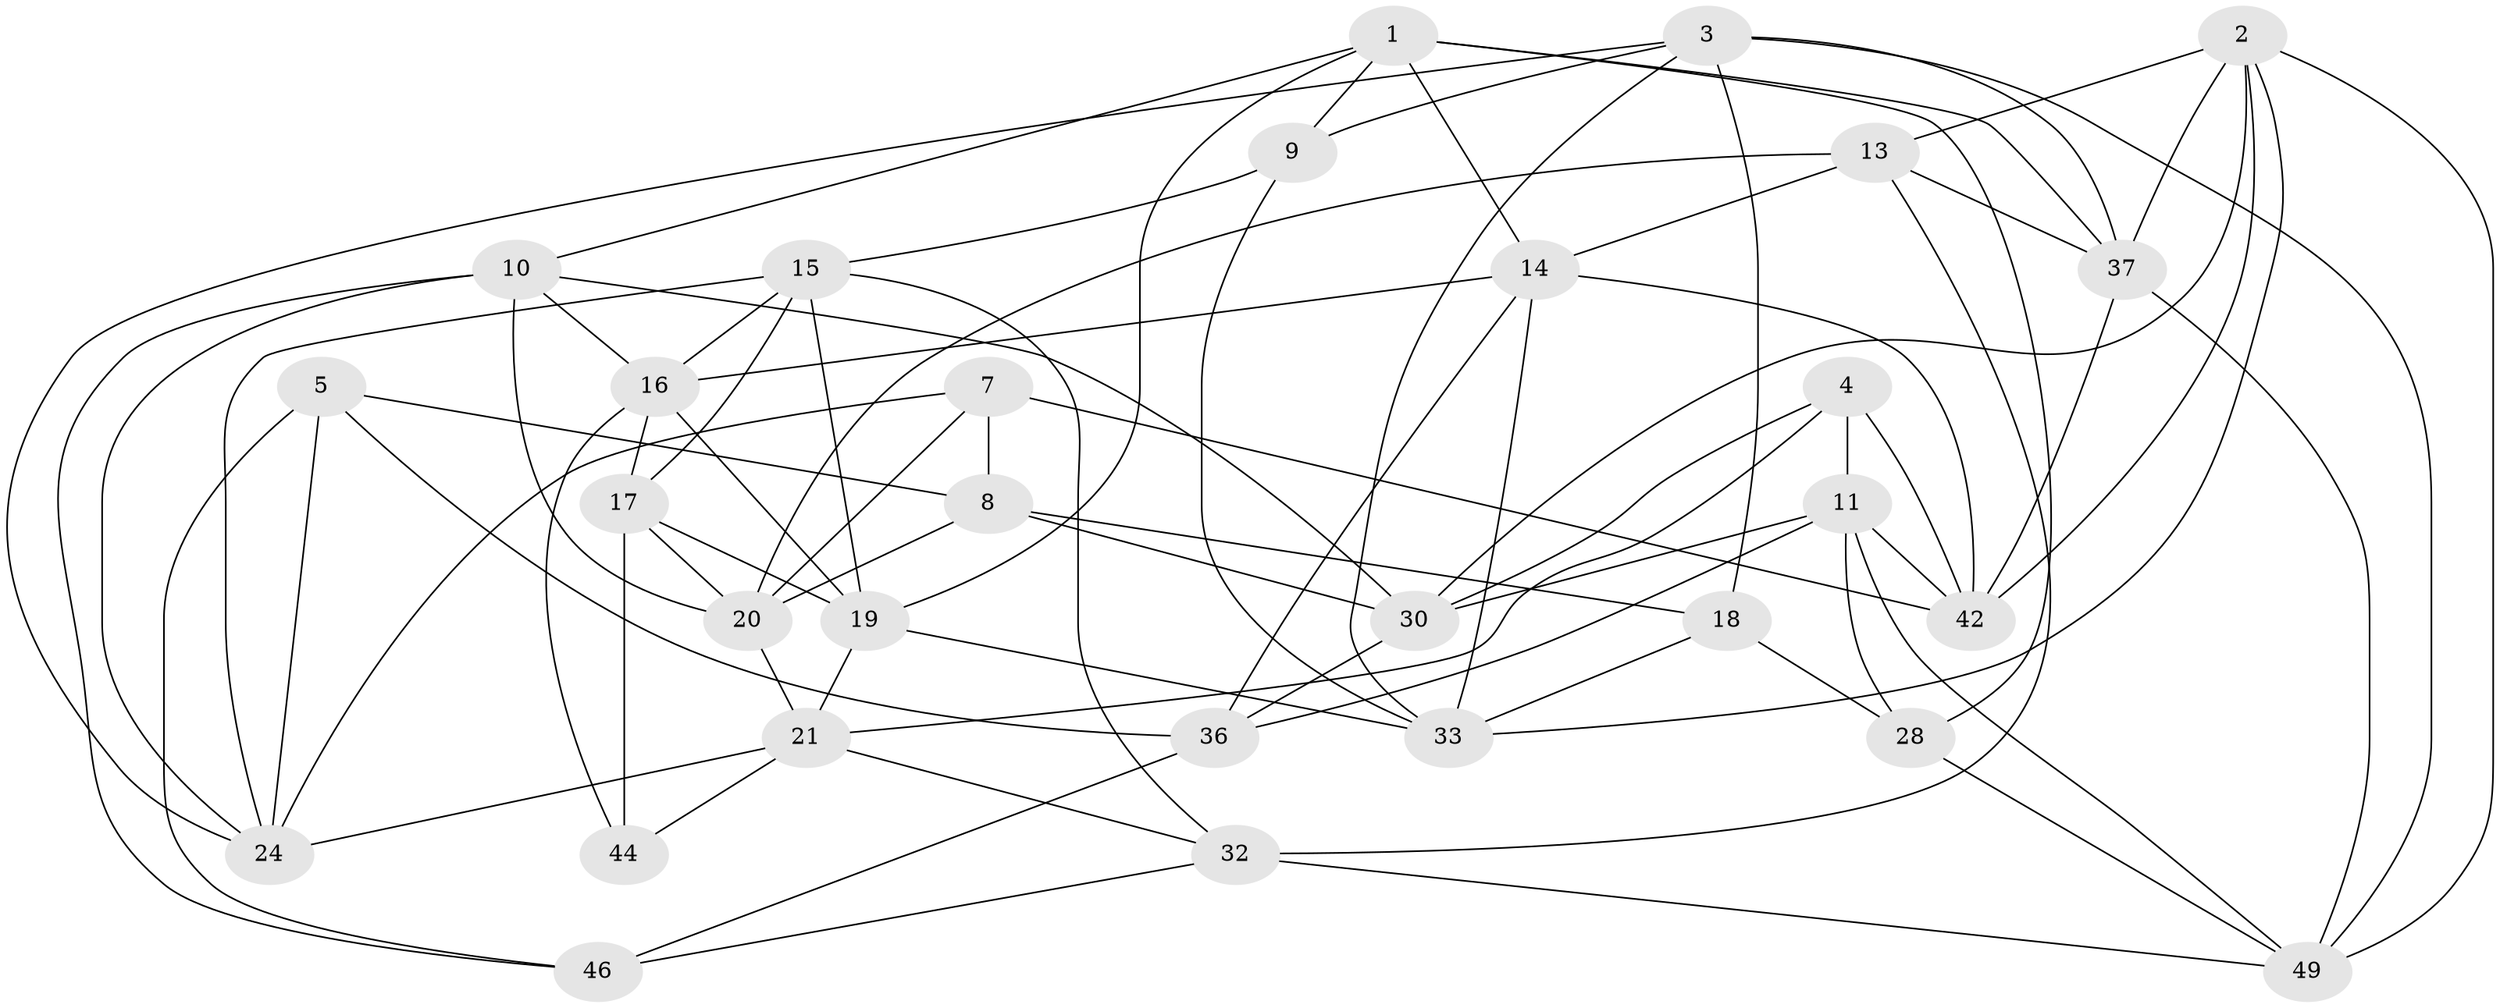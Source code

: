 // Generated by graph-tools (version 1.1) at 2025/52/02/27/25 19:52:29]
// undirected, 30 vertices, 79 edges
graph export_dot {
graph [start="1"]
  node [color=gray90,style=filled];
  1 [super="+22"];
  2 [super="+6"];
  3 [super="+29"];
  4;
  5 [super="+38"];
  7;
  8 [super="+23"];
  9;
  10 [super="+12"];
  11 [super="+39"];
  13 [super="+27"];
  14 [super="+43"];
  15 [super="+48"];
  16 [super="+45"];
  17 [super="+25"];
  18;
  19 [super="+31"];
  20 [super="+51"];
  21 [super="+26"];
  24 [super="+40"];
  28;
  30 [super="+34"];
  32 [super="+35"];
  33 [super="+50"];
  36 [super="+47"];
  37 [super="+41"];
  42 [super="+53"];
  44;
  46;
  49 [super="+52"];
  1 -- 19;
  1 -- 28;
  1 -- 10;
  1 -- 9;
  1 -- 14;
  1 -- 37;
  2 -- 49;
  2 -- 37;
  2 -- 13;
  2 -- 42;
  2 -- 30;
  2 -- 33;
  3 -- 33;
  3 -- 9;
  3 -- 18;
  3 -- 37;
  3 -- 24;
  3 -- 49;
  4 -- 30;
  4 -- 11;
  4 -- 21;
  4 -- 42;
  5 -- 46;
  5 -- 36 [weight=2];
  5 -- 24;
  5 -- 8 [weight=2];
  7 -- 24;
  7 -- 8;
  7 -- 42;
  7 -- 20;
  8 -- 18;
  8 -- 20;
  8 -- 30;
  9 -- 15;
  9 -- 33;
  10 -- 46;
  10 -- 20;
  10 -- 16;
  10 -- 30;
  10 -- 24;
  11 -- 30;
  11 -- 42;
  11 -- 28;
  11 -- 36;
  11 -- 49;
  13 -- 32 [weight=2];
  13 -- 37;
  13 -- 20;
  13 -- 14;
  14 -- 36;
  14 -- 16;
  14 -- 33;
  14 -- 42;
  15 -- 19;
  15 -- 24;
  15 -- 32;
  15 -- 17;
  15 -- 16;
  16 -- 44;
  16 -- 19;
  16 -- 17;
  17 -- 44 [weight=2];
  17 -- 19;
  17 -- 20;
  18 -- 28;
  18 -- 33;
  19 -- 21;
  19 -- 33;
  20 -- 21;
  21 -- 44;
  21 -- 32;
  21 -- 24;
  28 -- 49;
  30 -- 36;
  32 -- 46;
  32 -- 49;
  36 -- 46;
  37 -- 42;
  37 -- 49;
}
